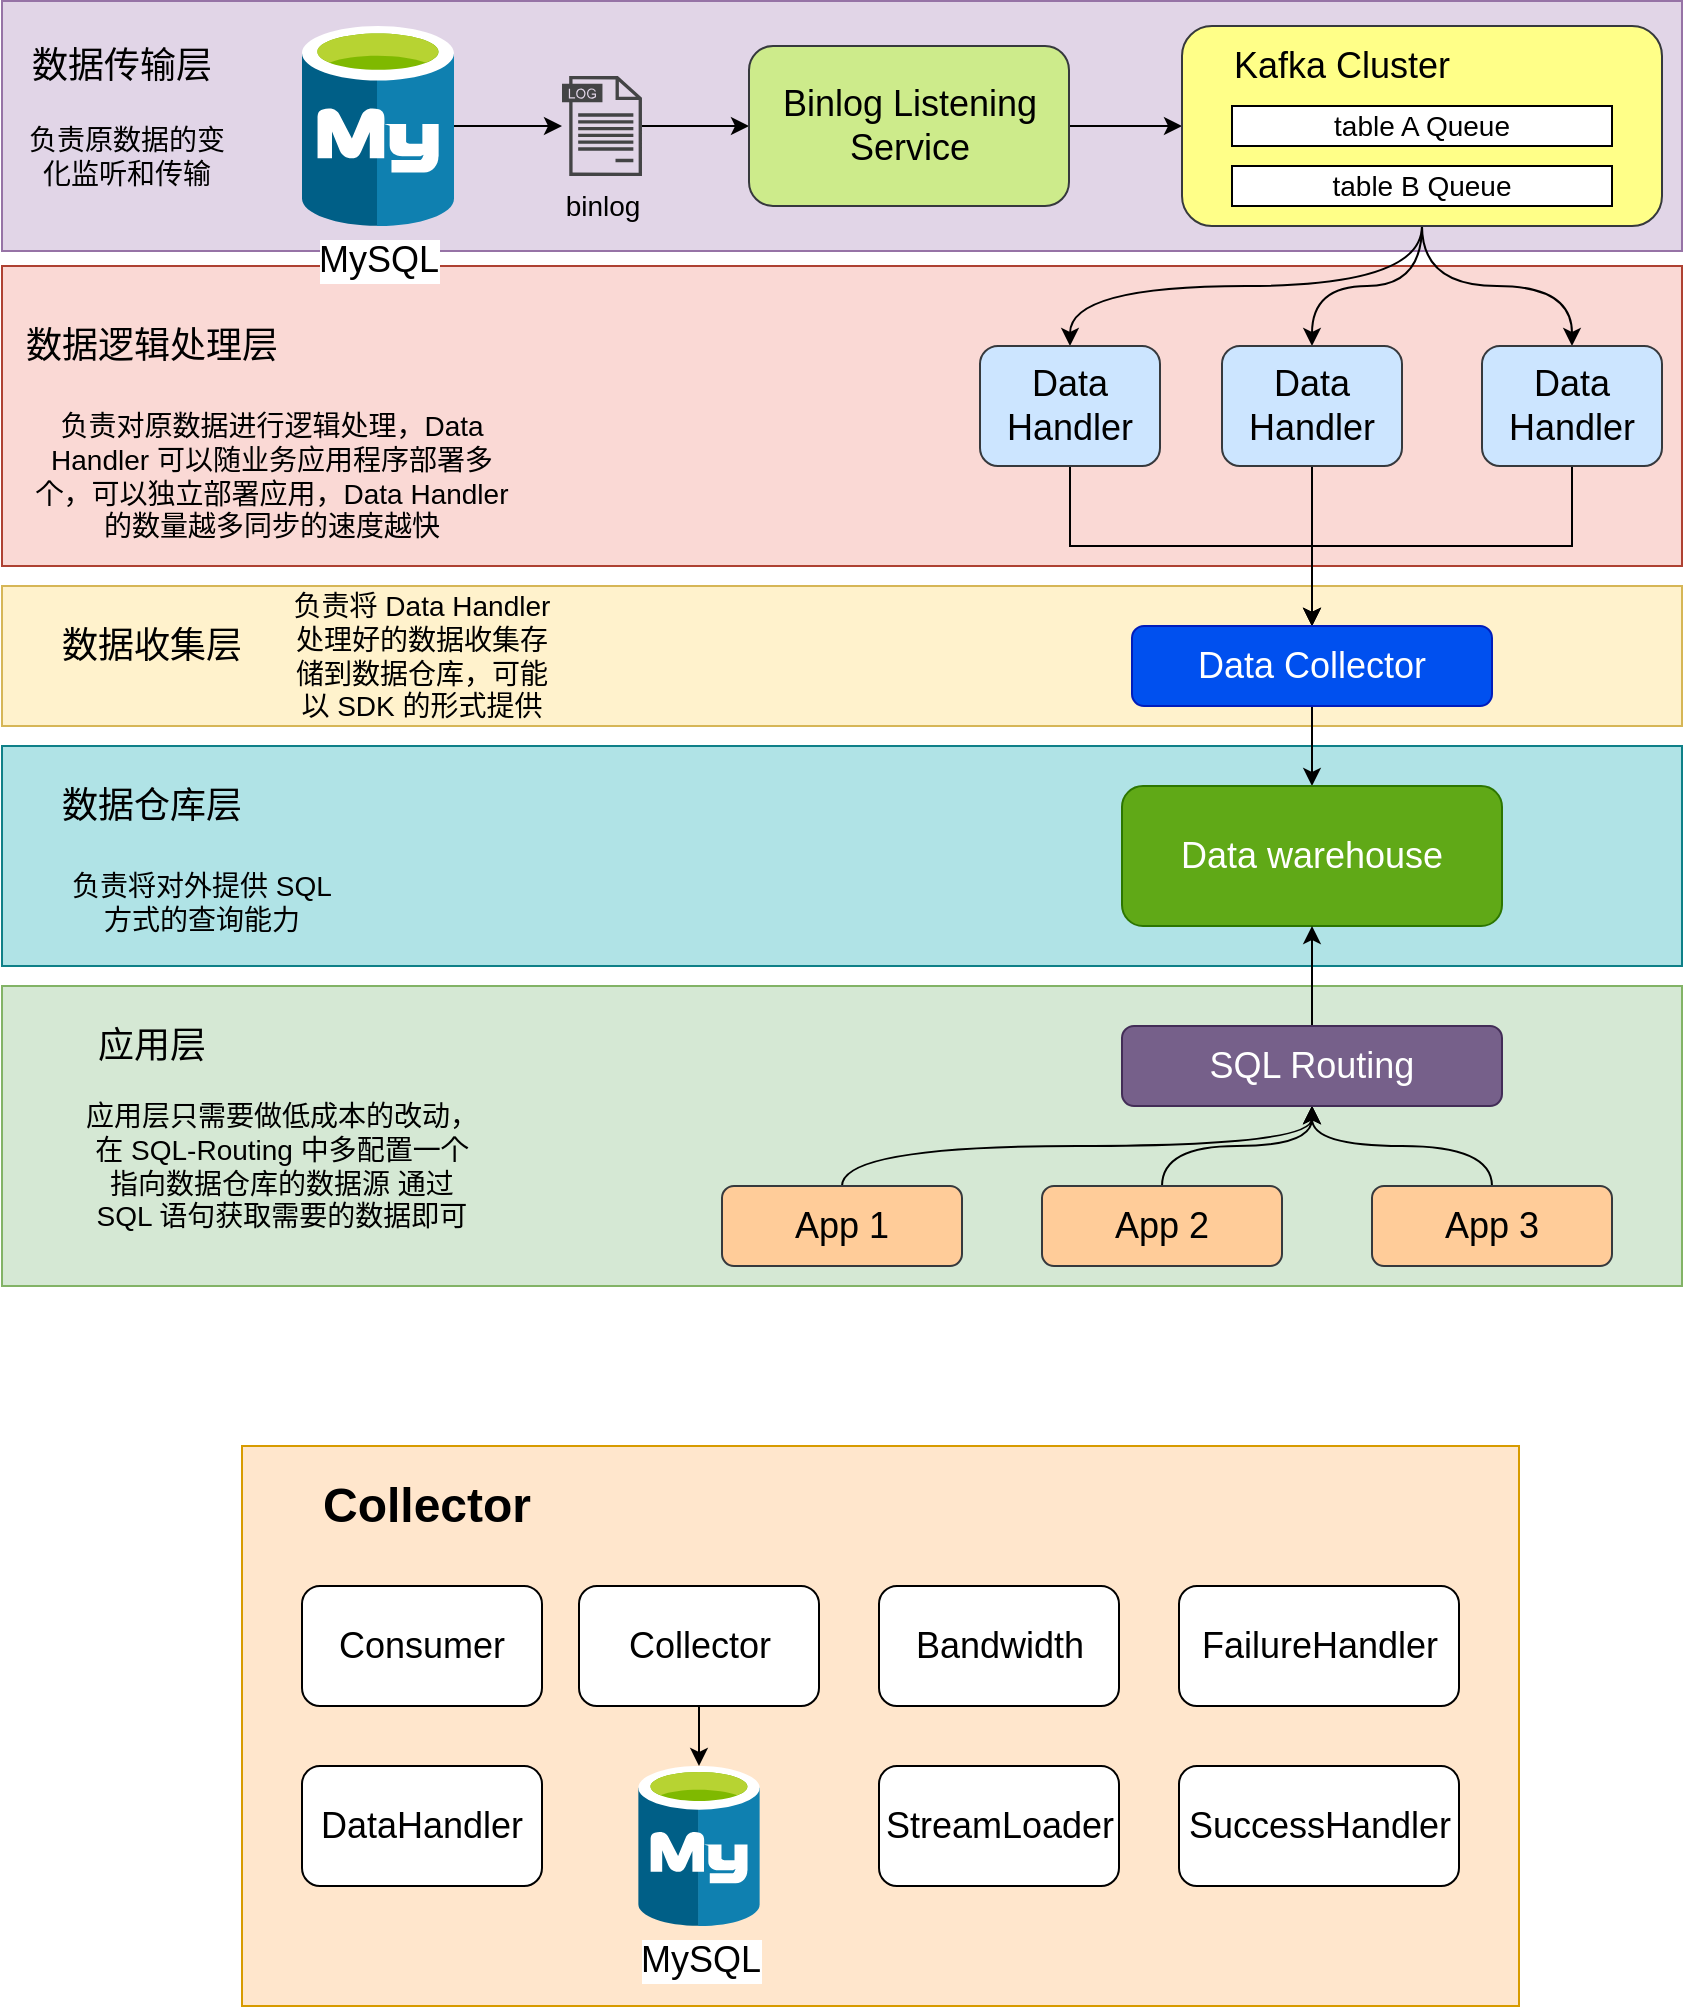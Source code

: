 <mxfile version="21.7.4" type="github">
  <diagram name="第 1 页" id="fvdQje7QBnJbIA5N-9eq">
    <mxGraphModel dx="1841" dy="525" grid="1" gridSize="10" guides="1" tooltips="1" connect="1" arrows="1" fold="1" page="1" pageScale="1" pageWidth="827" pageHeight="1169" math="0" shadow="0">
      <root>
        <mxCell id="0" />
        <mxCell id="1" parent="0" />
        <mxCell id="rCKPDh5g8zp2Qm6e1dsI-7" value="" style="rounded=0;whiteSpace=wrap;html=1;fillColor=#ffe6cc;strokeColor=#d79b00;" parent="1" vertex="1">
          <mxGeometry y="820" width="638.5" height="280" as="geometry" />
        </mxCell>
        <mxCell id="PpvOl07FptSVKd0YgdT2-21" value="" style="rounded=0;whiteSpace=wrap;html=1;fillColor=#d5e8d4;strokeColor=#82b366;fontStyle=1" parent="1" vertex="1">
          <mxGeometry x="-120" y="590" width="840" height="150" as="geometry" />
        </mxCell>
        <mxCell id="PpvOl07FptSVKd0YgdT2-4" value="" style="rounded=0;whiteSpace=wrap;html=1;fillColor=#b0e3e6;strokeColor=#0e8088;fontStyle=1" parent="1" vertex="1">
          <mxGeometry x="-120" y="470" width="840" height="110" as="geometry" />
        </mxCell>
        <mxCell id="PpvOl07FptSVKd0YgdT2-1" value="" style="rounded=0;whiteSpace=wrap;html=1;fillColor=#fff2cc;strokeColor=#d6b656;fontStyle=1" parent="1" vertex="1">
          <mxGeometry x="-120" y="390" width="840" height="70" as="geometry" />
        </mxCell>
        <mxCell id="EBvUZtHYCi4uJlM2uHpY-29" value="" style="rounded=0;whiteSpace=wrap;html=1;fillColor=#fad9d5;strokeColor=#ae4132;fontStyle=1" parent="1" vertex="1">
          <mxGeometry x="-120" y="230" width="840" height="150" as="geometry" />
        </mxCell>
        <mxCell id="EBvUZtHYCi4uJlM2uHpY-27" value="" style="rounded=0;whiteSpace=wrap;html=1;fillColor=#e1d5e7;strokeColor=#9673a6;" parent="1" vertex="1">
          <mxGeometry x="-120" y="97.5" width="840" height="125" as="geometry" />
        </mxCell>
        <mxCell id="EBvUZtHYCi4uJlM2uHpY-3" style="edgeStyle=orthogonalEdgeStyle;rounded=0;orthogonalLoop=1;jettySize=auto;html=1;" parent="1" source="EBvUZtHYCi4uJlM2uHpY-1" target="EBvUZtHYCi4uJlM2uHpY-2" edge="1">
          <mxGeometry relative="1" as="geometry" />
        </mxCell>
        <mxCell id="EBvUZtHYCi4uJlM2uHpY-1" value="&lt;font style=&quot;font-size: 18px;&quot;&gt;MySQL&lt;/font&gt;" style="image;sketch=0;aspect=fixed;html=1;points=[];align=center;fontSize=12;image=img/lib/mscae/Azure_Database_for_MySQL_servers.svg;" parent="1" vertex="1">
          <mxGeometry x="30" y="110" width="76" height="100" as="geometry" />
        </mxCell>
        <mxCell id="EBvUZtHYCi4uJlM2uHpY-6" style="edgeStyle=orthogonalEdgeStyle;rounded=0;orthogonalLoop=1;jettySize=auto;html=1;entryX=0;entryY=0.5;entryDx=0;entryDy=0;" parent="1" source="EBvUZtHYCi4uJlM2uHpY-2" target="EBvUZtHYCi4uJlM2uHpY-4" edge="1">
          <mxGeometry relative="1" as="geometry" />
        </mxCell>
        <mxCell id="EBvUZtHYCi4uJlM2uHpY-2" value="&lt;font style=&quot;font-size: 14px;&quot;&gt;binlog&lt;/font&gt;" style="sketch=0;pointerEvents=1;shadow=0;dashed=0;html=1;strokeColor=none;fillColor=#434445;aspect=fixed;labelPosition=center;verticalLabelPosition=bottom;verticalAlign=top;align=center;outlineConnect=0;shape=mxgraph.vvd.log_files;" parent="1" vertex="1">
          <mxGeometry x="160" y="135" width="40" height="50" as="geometry" />
        </mxCell>
        <mxCell id="EBvUZtHYCi4uJlM2uHpY-8" style="edgeStyle=orthogonalEdgeStyle;rounded=0;orthogonalLoop=1;jettySize=auto;html=1;entryX=0;entryY=0.5;entryDx=0;entryDy=0;" parent="1" source="EBvUZtHYCi4uJlM2uHpY-4" target="EBvUZtHYCi4uJlM2uHpY-7" edge="1">
          <mxGeometry relative="1" as="geometry" />
        </mxCell>
        <mxCell id="EBvUZtHYCi4uJlM2uHpY-4" value="&lt;font style=&quot;font-size: 18px;&quot;&gt;Binlog Listening Service&lt;/font&gt;" style="rounded=1;whiteSpace=wrap;html=1;fillColor=#cdeb8b;strokeColor=#36393d;" parent="1" vertex="1">
          <mxGeometry x="253.5" y="120" width="160" height="80" as="geometry" />
        </mxCell>
        <mxCell id="EBvUZtHYCi4uJlM2uHpY-14" style="edgeStyle=orthogonalEdgeStyle;orthogonalLoop=1;jettySize=auto;html=1;curved=1;" parent="1" source="EBvUZtHYCi4uJlM2uHpY-7" target="EBvUZtHYCi4uJlM2uHpY-11" edge="1">
          <mxGeometry relative="1" as="geometry" />
        </mxCell>
        <mxCell id="EBvUZtHYCi4uJlM2uHpY-15" style="edgeStyle=orthogonalEdgeStyle;orthogonalLoop=1;jettySize=auto;html=1;entryX=0.5;entryY=0;entryDx=0;entryDy=0;exitX=0.5;exitY=1;exitDx=0;exitDy=0;curved=1;" parent="1" source="EBvUZtHYCi4uJlM2uHpY-7" target="EBvUZtHYCi4uJlM2uHpY-9" edge="1">
          <mxGeometry relative="1" as="geometry" />
        </mxCell>
        <mxCell id="EBvUZtHYCi4uJlM2uHpY-16" style="edgeStyle=orthogonalEdgeStyle;orthogonalLoop=1;jettySize=auto;html=1;entryX=0.5;entryY=0;entryDx=0;entryDy=0;exitX=0.5;exitY=1;exitDx=0;exitDy=0;curved=1;" parent="1" source="EBvUZtHYCi4uJlM2uHpY-7" target="EBvUZtHYCi4uJlM2uHpY-12" edge="1">
          <mxGeometry relative="1" as="geometry" />
        </mxCell>
        <mxCell id="EBvUZtHYCi4uJlM2uHpY-7" value="" style="rounded=1;whiteSpace=wrap;html=1;fillColor=#ffff88;strokeColor=#36393d;" parent="1" vertex="1">
          <mxGeometry x="470" y="110" width="240" height="100" as="geometry" />
        </mxCell>
        <mxCell id="EBvUZtHYCi4uJlM2uHpY-23" style="edgeStyle=orthogonalEdgeStyle;rounded=0;orthogonalLoop=1;jettySize=auto;html=1;entryX=0.5;entryY=0;entryDx=0;entryDy=0;exitX=0.5;exitY=1;exitDx=0;exitDy=0;" parent="1" source="EBvUZtHYCi4uJlM2uHpY-9" target="EBvUZtHYCi4uJlM2uHpY-18" edge="1">
          <mxGeometry relative="1" as="geometry" />
        </mxCell>
        <mxCell id="EBvUZtHYCi4uJlM2uHpY-9" value="&lt;font style=&quot;font-size: 18px;&quot;&gt;Data Handler&lt;/font&gt;" style="rounded=1;whiteSpace=wrap;html=1;fillColor=#cce5ff;strokeColor=#36393d;" parent="1" vertex="1">
          <mxGeometry x="369" y="270" width="90" height="60" as="geometry" />
        </mxCell>
        <mxCell id="EBvUZtHYCi4uJlM2uHpY-22" style="edgeStyle=orthogonalEdgeStyle;rounded=0;orthogonalLoop=1;jettySize=auto;html=1;entryX=0.5;entryY=0;entryDx=0;entryDy=0;" parent="1" source="EBvUZtHYCi4uJlM2uHpY-11" target="EBvUZtHYCi4uJlM2uHpY-18" edge="1">
          <mxGeometry relative="1" as="geometry" />
        </mxCell>
        <mxCell id="EBvUZtHYCi4uJlM2uHpY-11" value="&lt;font style=&quot;font-size: 18px;&quot;&gt;Data Handler&lt;/font&gt;" style="rounded=1;whiteSpace=wrap;html=1;fillColor=#cce5ff;strokeColor=#36393d;" parent="1" vertex="1">
          <mxGeometry x="490" y="270" width="90" height="60" as="geometry" />
        </mxCell>
        <mxCell id="EBvUZtHYCi4uJlM2uHpY-24" style="edgeStyle=orthogonalEdgeStyle;rounded=0;orthogonalLoop=1;jettySize=auto;html=1;entryX=0.5;entryY=0;entryDx=0;entryDy=0;exitX=0.5;exitY=1;exitDx=0;exitDy=0;" parent="1" source="EBvUZtHYCi4uJlM2uHpY-12" target="EBvUZtHYCi4uJlM2uHpY-18" edge="1">
          <mxGeometry relative="1" as="geometry" />
        </mxCell>
        <mxCell id="EBvUZtHYCi4uJlM2uHpY-12" value="&lt;font style=&quot;font-size: 18px;&quot;&gt;Data Handler&lt;/font&gt;" style="rounded=1;whiteSpace=wrap;html=1;fillColor=#cce5ff;strokeColor=#36393d;" parent="1" vertex="1">
          <mxGeometry x="620" y="270" width="90" height="60" as="geometry" />
        </mxCell>
        <mxCell id="EBvUZtHYCi4uJlM2uHpY-25" style="edgeStyle=orthogonalEdgeStyle;rounded=0;orthogonalLoop=1;jettySize=auto;html=1;" parent="1" source="EBvUZtHYCi4uJlM2uHpY-18" target="EBvUZtHYCi4uJlM2uHpY-21" edge="1">
          <mxGeometry relative="1" as="geometry" />
        </mxCell>
        <mxCell id="EBvUZtHYCi4uJlM2uHpY-18" value="&lt;font style=&quot;font-size: 18px;&quot;&gt;Data Collector&lt;/font&gt;" style="rounded=1;whiteSpace=wrap;html=1;fillColor=#0050ef;strokeColor=#001DBC;fontColor=#ffffff;" parent="1" vertex="1">
          <mxGeometry x="445" y="410" width="180" height="40" as="geometry" />
        </mxCell>
        <mxCell id="EBvUZtHYCi4uJlM2uHpY-21" value="&lt;font style=&quot;font-size: 18px;&quot;&gt;Data warehouse&lt;/font&gt;" style="rounded=1;whiteSpace=wrap;html=1;fillColor=#60a917;fontColor=#ffffff;strokeColor=#2D7600;" parent="1" vertex="1">
          <mxGeometry x="440" y="490" width="190" height="70" as="geometry" />
        </mxCell>
        <mxCell id="EBvUZtHYCi4uJlM2uHpY-28" value="&lt;font style=&quot;font-size: 18px;&quot;&gt;数据传输层&lt;/font&gt;" style="text;html=1;strokeColor=none;fillColor=none;align=center;verticalAlign=middle;whiteSpace=wrap;rounded=0;" parent="1" vertex="1">
          <mxGeometry x="-110" y="110" width="100" height="40" as="geometry" />
        </mxCell>
        <mxCell id="EBvUZtHYCi4uJlM2uHpY-30" value="&lt;font style=&quot;font-size: 18px;&quot;&gt;数据逻辑处理层&lt;/font&gt;" style="text;html=1;strokeColor=none;fillColor=none;align=center;verticalAlign=middle;whiteSpace=wrap;rounded=0;" parent="1" vertex="1">
          <mxGeometry x="-110" y="250" width="130" height="40" as="geometry" />
        </mxCell>
        <mxCell id="EBvUZtHYCi4uJlM2uHpY-31" value="&lt;font style=&quot;font-size: 14px;&quot;&gt;负责原数据的变化监听和传输&lt;/font&gt;" style="text;html=1;strokeColor=none;fillColor=none;align=center;verticalAlign=middle;whiteSpace=wrap;rounded=0;" parent="1" vertex="1">
          <mxGeometry x="-110" y="152.5" width="105" height="45" as="geometry" />
        </mxCell>
        <mxCell id="EBvUZtHYCi4uJlM2uHpY-32" value="&lt;font style=&quot;font-size: 14px;&quot;&gt;负责对原数据进行逻辑处理，Data Handler 可以随业务应用程序部署多个，可以独立部署应用，Data Handler 的数量越多同步的速度越快&lt;/font&gt;" style="text;html=1;strokeColor=none;fillColor=none;align=center;verticalAlign=middle;whiteSpace=wrap;rounded=0;" parent="1" vertex="1">
          <mxGeometry x="-110" y="300" width="250" height="70" as="geometry" />
        </mxCell>
        <mxCell id="PpvOl07FptSVKd0YgdT2-2" value="&lt;font style=&quot;font-size: 18px;&quot;&gt;数据收集层&lt;/font&gt;" style="text;html=1;strokeColor=none;fillColor=none;align=center;verticalAlign=middle;whiteSpace=wrap;rounded=0;" parent="1" vertex="1">
          <mxGeometry x="-110" y="400" width="130" height="40" as="geometry" />
        </mxCell>
        <mxCell id="PpvOl07FptSVKd0YgdT2-3" value="&lt;font style=&quot;font-size: 14px;&quot;&gt;负责将 Data Handler 处理好的数据收集存储到数据仓库，可能以 SDK 的形式提供&lt;/font&gt;" style="text;html=1;strokeColor=none;fillColor=none;align=center;verticalAlign=middle;whiteSpace=wrap;rounded=0;" parent="1" vertex="1">
          <mxGeometry x="20" y="397.5" width="140" height="55" as="geometry" />
        </mxCell>
        <mxCell id="PpvOl07FptSVKd0YgdT2-30" style="edgeStyle=orthogonalEdgeStyle;orthogonalLoop=1;jettySize=auto;html=1;entryX=0.5;entryY=1;entryDx=0;entryDy=0;exitX=0.5;exitY=0;exitDx=0;exitDy=0;curved=1;" parent="1" source="PpvOl07FptSVKd0YgdT2-5" target="PpvOl07FptSVKd0YgdT2-16" edge="1">
          <mxGeometry relative="1" as="geometry" />
        </mxCell>
        <mxCell id="PpvOl07FptSVKd0YgdT2-5" value="&lt;font style=&quot;font-size: 18px;&quot;&gt;App 1&lt;/font&gt;" style="rounded=1;whiteSpace=wrap;html=1;fillColor=#ffcc99;strokeColor=#36393d;" parent="1" vertex="1">
          <mxGeometry x="240" y="690" width="120" height="40" as="geometry" />
        </mxCell>
        <mxCell id="PpvOl07FptSVKd0YgdT2-31" style="edgeStyle=orthogonalEdgeStyle;orthogonalLoop=1;jettySize=auto;html=1;entryX=0.5;entryY=1;entryDx=0;entryDy=0;curved=1;" parent="1" source="PpvOl07FptSVKd0YgdT2-6" target="PpvOl07FptSVKd0YgdT2-16" edge="1">
          <mxGeometry relative="1" as="geometry" />
        </mxCell>
        <mxCell id="PpvOl07FptSVKd0YgdT2-6" value="&lt;font style=&quot;font-size: 18px;&quot;&gt;App 2&lt;/font&gt;" style="rounded=1;whiteSpace=wrap;html=1;fillColor=#ffcc99;strokeColor=#36393d;" parent="1" vertex="1">
          <mxGeometry x="400" y="690" width="120" height="40" as="geometry" />
        </mxCell>
        <mxCell id="PpvOl07FptSVKd0YgdT2-7" value="&lt;font style=&quot;font-size: 18px;&quot;&gt;数据仓库层&lt;/font&gt;" style="text;html=1;strokeColor=none;fillColor=none;align=center;verticalAlign=middle;whiteSpace=wrap;rounded=0;" parent="1" vertex="1">
          <mxGeometry x="-110" y="480" width="130" height="40" as="geometry" />
        </mxCell>
        <mxCell id="PpvOl07FptSVKd0YgdT2-8" value="&lt;font style=&quot;font-size: 14px;&quot;&gt;负责将对外提供 SQL 方式的查询能力&lt;/font&gt;" style="text;html=1;strokeColor=none;fillColor=none;align=center;verticalAlign=middle;whiteSpace=wrap;rounded=0;" parent="1" vertex="1">
          <mxGeometry x="-90" y="520" width="140" height="55" as="geometry" />
        </mxCell>
        <mxCell id="PpvOl07FptSVKd0YgdT2-11" value="&lt;font style=&quot;font-size: 14px;&quot;&gt;table A Queue&lt;/font&gt;" style="rounded=0;whiteSpace=wrap;html=1;" parent="1" vertex="1">
          <mxGeometry x="495" y="150" width="190" height="20" as="geometry" />
        </mxCell>
        <mxCell id="PpvOl07FptSVKd0YgdT2-12" value="&lt;font style=&quot;font-size: 14px;&quot;&gt;table B Queue&lt;/font&gt;" style="rounded=0;whiteSpace=wrap;html=1;" parent="1" vertex="1">
          <mxGeometry x="495" y="180" width="190" height="20" as="geometry" />
        </mxCell>
        <mxCell id="PpvOl07FptSVKd0YgdT2-13" value="&lt;font style=&quot;font-size: 18px;&quot;&gt;Kafka Cluster&lt;/font&gt;" style="text;html=1;strokeColor=none;fillColor=none;align=center;verticalAlign=middle;whiteSpace=wrap;rounded=0;" parent="1" vertex="1">
          <mxGeometry x="480" y="115" width="140" height="30" as="geometry" />
        </mxCell>
        <mxCell id="PpvOl07FptSVKd0YgdT2-32" style="edgeStyle=orthogonalEdgeStyle;orthogonalLoop=1;jettySize=auto;html=1;entryX=0.5;entryY=1;entryDx=0;entryDy=0;curved=1;" parent="1" source="PpvOl07FptSVKd0YgdT2-14" target="PpvOl07FptSVKd0YgdT2-16" edge="1">
          <mxGeometry relative="1" as="geometry" />
        </mxCell>
        <mxCell id="PpvOl07FptSVKd0YgdT2-14" value="&lt;font style=&quot;font-size: 18px;&quot;&gt;App 3&lt;/font&gt;" style="rounded=1;whiteSpace=wrap;html=1;fillColor=#ffcc99;strokeColor=#36393d;" parent="1" vertex="1">
          <mxGeometry x="565" y="690" width="120" height="40" as="geometry" />
        </mxCell>
        <mxCell id="PpvOl07FptSVKd0YgdT2-24" style="edgeStyle=orthogonalEdgeStyle;rounded=0;orthogonalLoop=1;jettySize=auto;html=1;entryX=0.5;entryY=1;entryDx=0;entryDy=0;" parent="1" source="PpvOl07FptSVKd0YgdT2-16" target="EBvUZtHYCi4uJlM2uHpY-21" edge="1">
          <mxGeometry relative="1" as="geometry" />
        </mxCell>
        <mxCell id="PpvOl07FptSVKd0YgdT2-16" value="&lt;font style=&quot;font-size: 18px;&quot;&gt;SQL Routing&lt;/font&gt;" style="rounded=1;whiteSpace=wrap;html=1;fillColor=#76608a;strokeColor=#432D57;fontColor=#ffffff;" parent="1" vertex="1">
          <mxGeometry x="440" y="610" width="190" height="40" as="geometry" />
        </mxCell>
        <mxCell id="PpvOl07FptSVKd0YgdT2-22" value="&lt;font style=&quot;font-size: 18px;&quot;&gt;应用层&lt;/font&gt;" style="text;html=1;strokeColor=none;fillColor=none;align=center;verticalAlign=middle;whiteSpace=wrap;rounded=0;" parent="1" vertex="1">
          <mxGeometry x="-110" y="600" width="130" height="40" as="geometry" />
        </mxCell>
        <mxCell id="PpvOl07FptSVKd0YgdT2-23" value="&lt;font style=&quot;font-size: 14px;&quot;&gt;应用层只需要做低成本的改动，在 SQL-Routing 中多配置一个指向数据仓库的数据源 通过 SQL 语句获取需要的数据即可&lt;/font&gt;" style="text;html=1;strokeColor=none;fillColor=none;align=center;verticalAlign=middle;whiteSpace=wrap;rounded=0;" parent="1" vertex="1">
          <mxGeometry x="-80" y="640" width="200" height="80" as="geometry" />
        </mxCell>
        <mxCell id="rCKPDh5g8zp2Qm6e1dsI-6" style="edgeStyle=orthogonalEdgeStyle;rounded=0;orthogonalLoop=1;jettySize=auto;html=1;" parent="1" source="rCKPDh5g8zp2Qm6e1dsI-1" target="rCKPDh5g8zp2Qm6e1dsI-5" edge="1">
          <mxGeometry relative="1" as="geometry" />
        </mxCell>
        <mxCell id="rCKPDh5g8zp2Qm6e1dsI-1" value="&lt;font style=&quot;font-size: 18px;&quot;&gt;Collector&lt;/font&gt;" style="rounded=1;whiteSpace=wrap;html=1;" parent="1" vertex="1">
          <mxGeometry x="168.5" y="890" width="120" height="60" as="geometry" />
        </mxCell>
        <mxCell id="rCKPDh5g8zp2Qm6e1dsI-2" value="&lt;font style=&quot;font-size: 18px;&quot;&gt;Bandwidth&lt;/font&gt;" style="rounded=1;whiteSpace=wrap;html=1;" parent="1" vertex="1">
          <mxGeometry x="318.5" y="890" width="120" height="60" as="geometry" />
        </mxCell>
        <mxCell id="rCKPDh5g8zp2Qm6e1dsI-3" value="&lt;font style=&quot;font-size: 18px;&quot;&gt;FailureHandler&lt;/font&gt;" style="rounded=1;whiteSpace=wrap;html=1;" parent="1" vertex="1">
          <mxGeometry x="468.5" y="890" width="140" height="60" as="geometry" />
        </mxCell>
        <mxCell id="rCKPDh5g8zp2Qm6e1dsI-4" value="&lt;span style=&quot;font-size: 18px;&quot;&gt;StreamLoader&lt;/span&gt;" style="rounded=1;whiteSpace=wrap;html=1;" parent="1" vertex="1">
          <mxGeometry x="318.5" y="980" width="120" height="60" as="geometry" />
        </mxCell>
        <mxCell id="rCKPDh5g8zp2Qm6e1dsI-5" value="&lt;font style=&quot;font-size: 18px;&quot;&gt;MySQL&lt;/font&gt;" style="image;sketch=0;aspect=fixed;html=1;points=[];align=center;fontSize=12;image=img/lib/mscae/Azure_Database_for_MySQL_servers.svg;" parent="1" vertex="1">
          <mxGeometry x="198.1" y="980" width="60.8" height="80" as="geometry" />
        </mxCell>
        <mxCell id="rCKPDh5g8zp2Qm6e1dsI-8" value="&lt;font style=&quot;font-size: 24px;&quot;&gt;&lt;b style=&quot;&quot;&gt;Collector&lt;/b&gt;&lt;/font&gt;" style="text;html=1;strokeColor=none;fillColor=none;align=center;verticalAlign=middle;whiteSpace=wrap;rounded=0;" parent="1" vertex="1">
          <mxGeometry x="35" y="830" width="115" height="40" as="geometry" />
        </mxCell>
        <mxCell id="rCKPDh5g8zp2Qm6e1dsI-9" value="&lt;font style=&quot;font-size: 18px;&quot;&gt;SuccessHandler&lt;/font&gt;" style="rounded=1;whiteSpace=wrap;html=1;" parent="1" vertex="1">
          <mxGeometry x="468.5" y="980" width="140" height="60" as="geometry" />
        </mxCell>
        <mxCell id="rCKPDh5g8zp2Qm6e1dsI-10" value="&lt;font style=&quot;font-size: 18px;&quot;&gt;Consumer&lt;/font&gt;" style="rounded=1;whiteSpace=wrap;html=1;" parent="1" vertex="1">
          <mxGeometry x="30" y="890" width="120" height="60" as="geometry" />
        </mxCell>
        <mxCell id="rCKPDh5g8zp2Qm6e1dsI-11" value="&lt;font style=&quot;font-size: 18px;&quot;&gt;DataHandler&lt;/font&gt;" style="rounded=1;whiteSpace=wrap;html=1;" parent="1" vertex="1">
          <mxGeometry x="30" y="980" width="120" height="60" as="geometry" />
        </mxCell>
      </root>
    </mxGraphModel>
  </diagram>
</mxfile>
